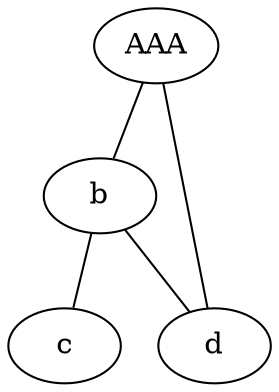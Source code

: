 graph graphname {
	graph [bb="0,0,126,180"];
	node [label="\N"];
	a	 [height=0.5,
		pos="71,162",
		width=0.75,
		label="AAA"];
	b	 [height=0.5,
		pos="44,90",
		width=0.75];
	a -- b	 [pos="64.601,144.41 60.36,133.41 54.811,119.03 50.54,107.96"];
	c	 [height=0.5,
		pos="27,18",
		width=0.75];
	b -- c	 [pos="39.885,72.055 37.251,61.211 33.844,47.183 31.195,36.275"];
	d	 [height=0.5,
		pos="99,18",
		width=0.75];
	b -- d	 [pos="55.934,73.811 65.16,62.07 77.87,45.893 87.089,34.159"];
	d -- a	 [pos="95.611,36.189 90.221,63.52 79.759,116.58 74.377,143.87"];
}
